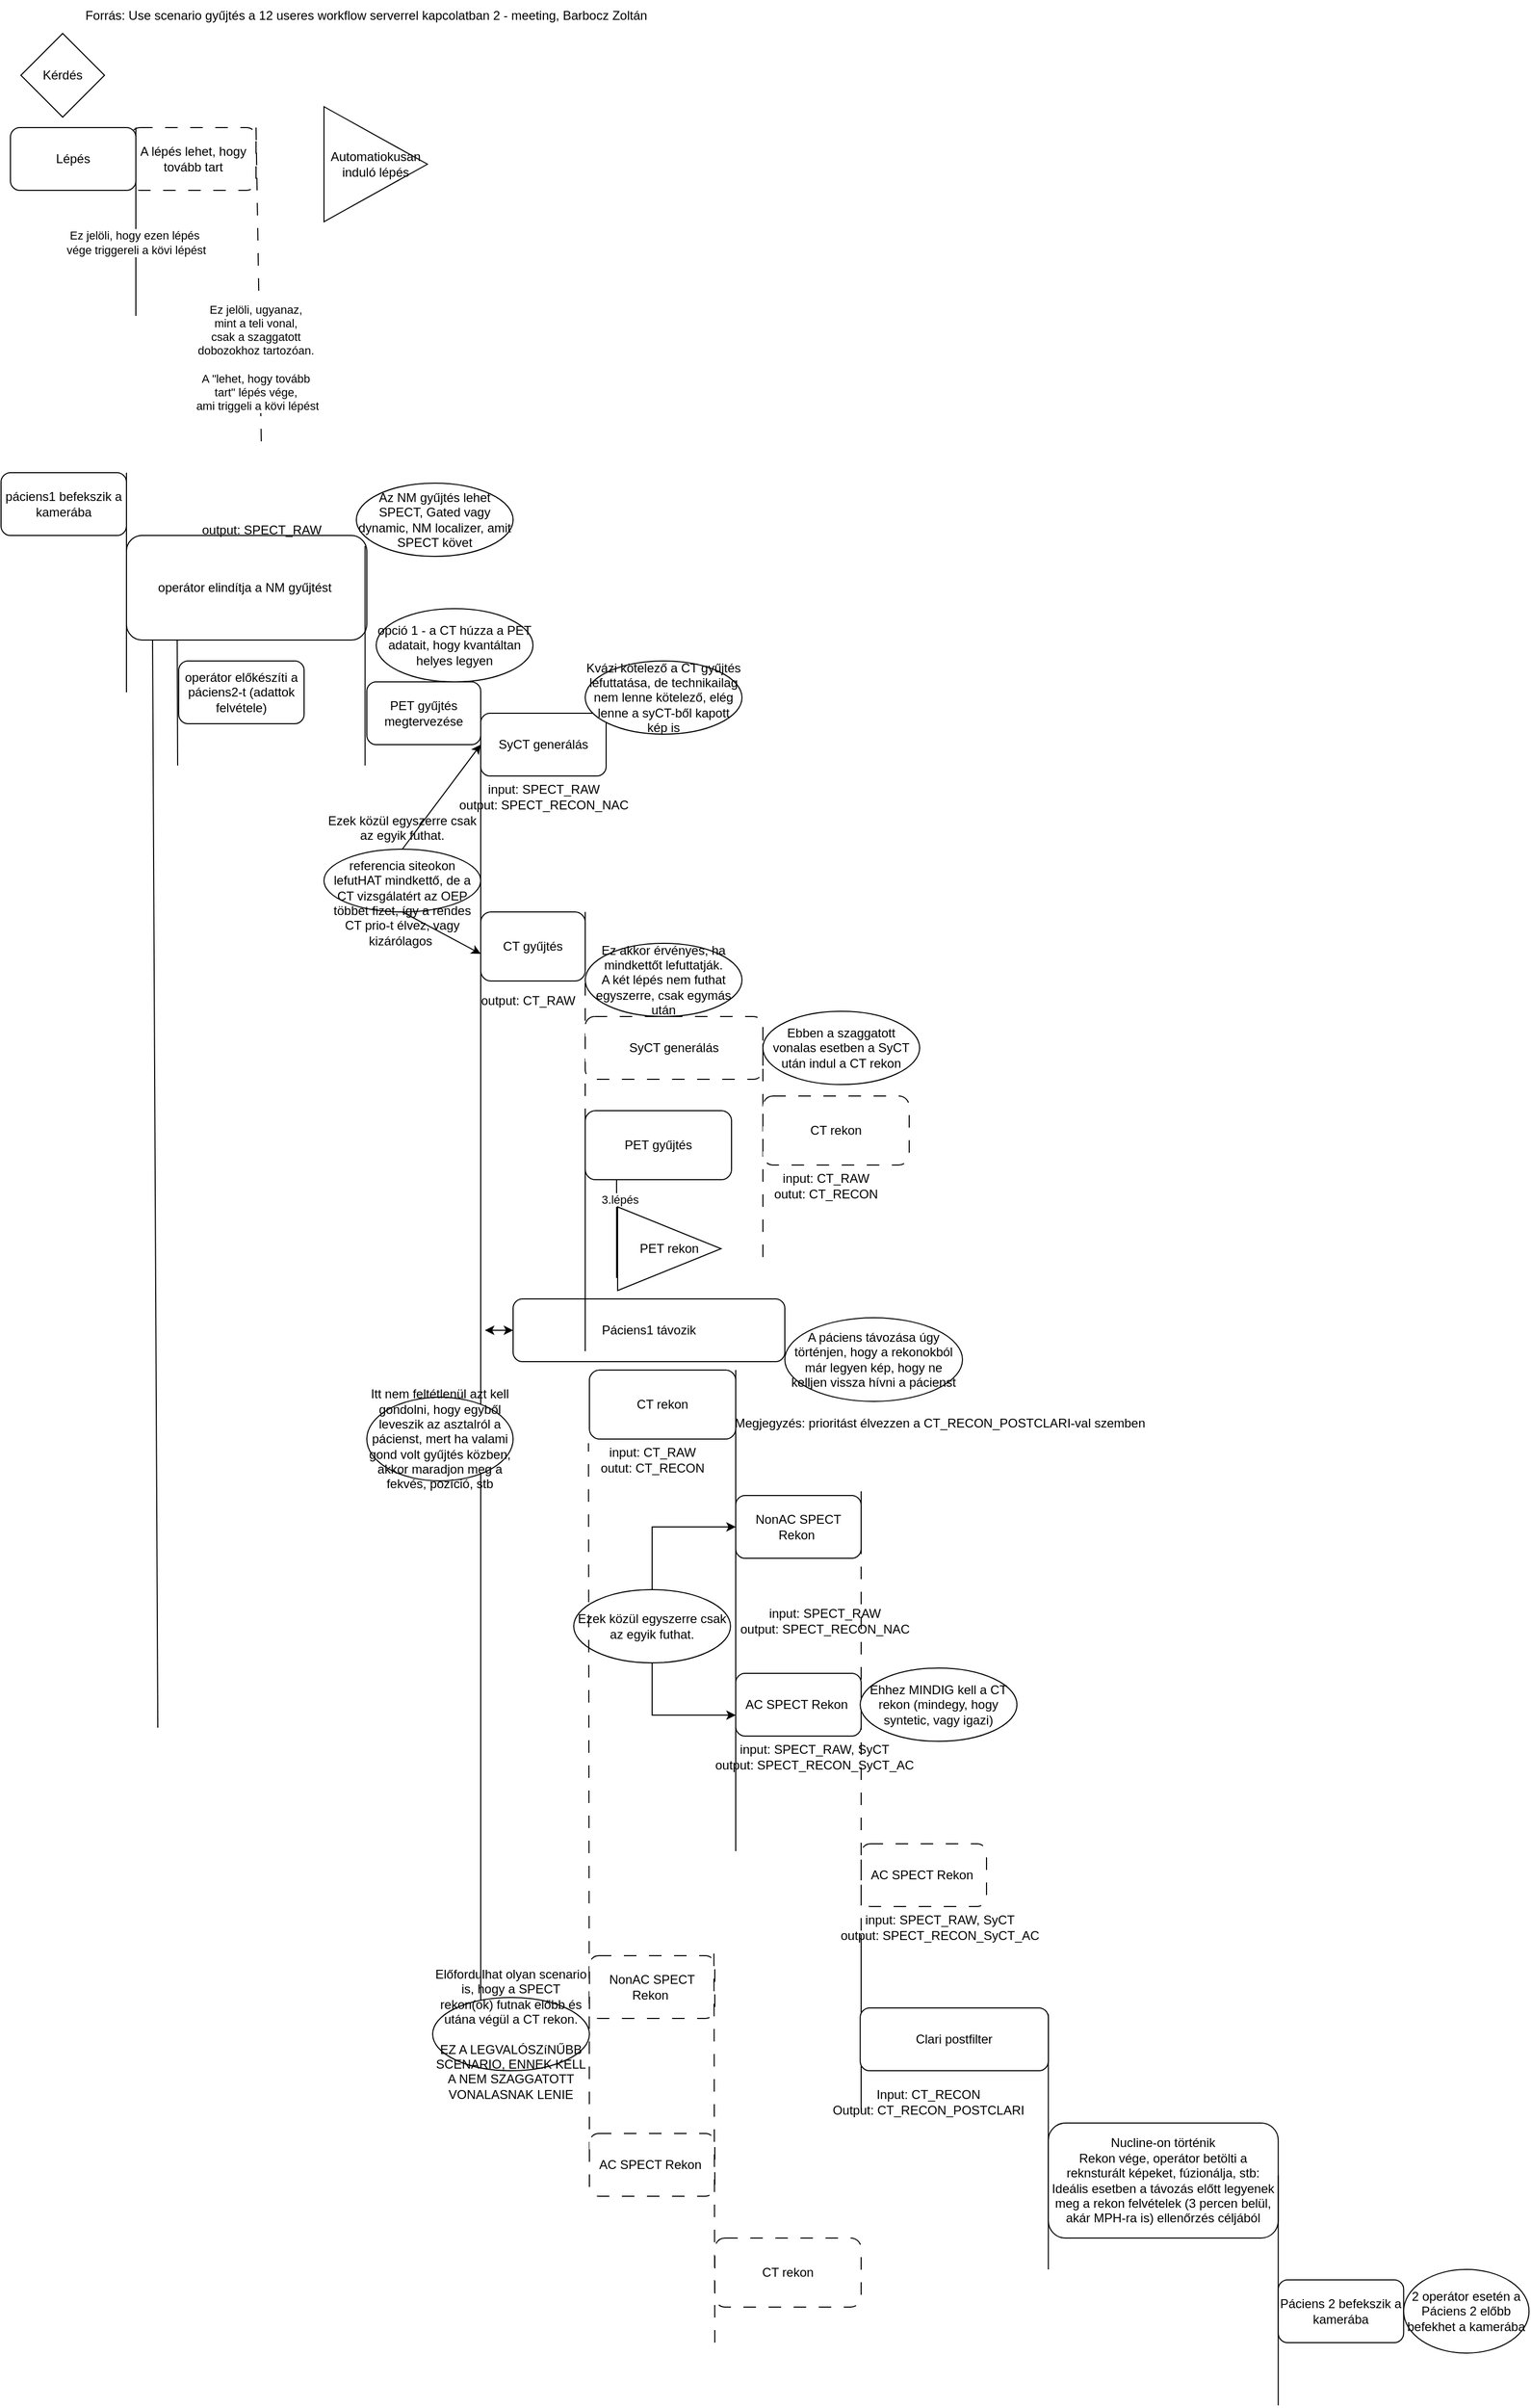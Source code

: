 <mxfile version="24.5.3" type="device">
  <diagram id="C5RBs43oDa-KdzZeNtuy" name="Page-1">
    <mxGraphModel dx="1312" dy="586" grid="1" gridSize="10" guides="1" tooltips="1" connect="1" arrows="1" fold="1" page="1" pageScale="1" pageWidth="827" pageHeight="1169" math="0" shadow="0">
      <root>
        <mxCell id="WIyWlLk6GJQsqaUBKTNV-0" />
        <mxCell id="WIyWlLk6GJQsqaUBKTNV-1" parent="WIyWlLk6GJQsqaUBKTNV-0" />
        <mxCell id="4u8rab5G1xCbnbCbQwhH-65" value="&lt;div&gt;PET gyűjtés megtervezése&lt;/div&gt;" style="rounded=1;whiteSpace=wrap;html=1;" parent="WIyWlLk6GJQsqaUBKTNV-1" vertex="1">
          <mxGeometry x="361" y="670" width="109" height="60" as="geometry" />
        </mxCell>
        <mxCell id="4u8rab5G1xCbnbCbQwhH-0" value="A lépés lehet, hogy tovább tart" style="rounded=1;whiteSpace=wrap;html=1;dashed=1;dashPattern=12 12;" parent="WIyWlLk6GJQsqaUBKTNV-1" vertex="1">
          <mxGeometry x="135" y="140" width="120" height="60" as="geometry" />
        </mxCell>
        <mxCell id="4u8rab5G1xCbnbCbQwhH-1" value="Kérdés" style="rhombus;whiteSpace=wrap;html=1;" parent="WIyWlLk6GJQsqaUBKTNV-1" vertex="1">
          <mxGeometry x="30" y="50" width="80" height="80" as="geometry" />
        </mxCell>
        <mxCell id="4u8rab5G1xCbnbCbQwhH-2" value="Lépés" style="rounded=1;whiteSpace=wrap;html=1;" parent="WIyWlLk6GJQsqaUBKTNV-1" vertex="1">
          <mxGeometry x="20" y="140" width="120" height="60" as="geometry" />
        </mxCell>
        <mxCell id="4u8rab5G1xCbnbCbQwhH-3" value="" style="endArrow=none;html=1;rounded=0;entryX=1;entryY=0;entryDx=0;entryDy=0;" parent="WIyWlLk6GJQsqaUBKTNV-1" target="4u8rab5G1xCbnbCbQwhH-2" edge="1">
          <mxGeometry width="50" height="50" relative="1" as="geometry">
            <mxPoint x="140" y="320" as="sourcePoint" />
            <mxPoint x="140" y="250" as="targetPoint" />
          </mxGeometry>
        </mxCell>
        <mxCell id="4u8rab5G1xCbnbCbQwhH-4" value="Ez jelöli, hogy ezen lépés&amp;nbsp;&lt;div&gt;vége triggereli a kövi lépést&lt;/div&gt;" style="edgeLabel;html=1;align=center;verticalAlign=middle;resizable=0;points=[];" parent="4u8rab5G1xCbnbCbQwhH-3" vertex="1" connectable="0">
          <mxGeometry y="-3" relative="1" as="geometry">
            <mxPoint x="-3" y="20" as="offset" />
          </mxGeometry>
        </mxCell>
        <mxCell id="4u8rab5G1xCbnbCbQwhH-5" value="" style="endArrow=none;html=1;rounded=0;dashed=1;dashPattern=12 12;" parent="WIyWlLk6GJQsqaUBKTNV-1" edge="1">
          <mxGeometry width="50" height="50" relative="1" as="geometry">
            <mxPoint x="260" y="440" as="sourcePoint" />
            <mxPoint x="255" y="140" as="targetPoint" />
          </mxGeometry>
        </mxCell>
        <mxCell id="4u8rab5G1xCbnbCbQwhH-6" value="Ez jelöli, ugyanaz,&amp;nbsp;&lt;div&gt;mint a teli vonal,&amp;nbsp;&lt;div&gt;csak a szaggatott&amp;nbsp;&lt;/div&gt;&lt;div&gt;dobozokhoz tartozóan.&amp;nbsp;&lt;/div&gt;&lt;div&gt;&lt;br&gt;&lt;/div&gt;&lt;div&gt;A &quot;lehet, hogy tovább&amp;nbsp;&lt;/div&gt;&lt;div&gt;tart&quot; lépés vége,&amp;nbsp;&lt;/div&gt;&lt;div&gt;ami triggeli a kövi lépést&lt;/div&gt;&lt;/div&gt;" style="edgeLabel;html=1;align=center;verticalAlign=middle;resizable=0;points=[];" parent="4u8rab5G1xCbnbCbQwhH-5" vertex="1" connectable="0">
          <mxGeometry y="-3" relative="1" as="geometry">
            <mxPoint x="-5" y="70" as="offset" />
          </mxGeometry>
        </mxCell>
        <mxCell id="4u8rab5G1xCbnbCbQwhH-7" value="Forrás:&amp;nbsp;Use scenario gyűjtés a 12 useres workflow serverrel kapcolatban 2 - meeting, Barbocz Zoltán" style="text;html=1;align=center;verticalAlign=middle;resizable=0;points=[];autosize=1;strokeColor=none;fillColor=none;" parent="WIyWlLk6GJQsqaUBKTNV-1" vertex="1">
          <mxGeometry x="80" y="18" width="560" height="30" as="geometry" />
        </mxCell>
        <mxCell id="4u8rab5G1xCbnbCbQwhH-8" value="páciens1 befekszik a kamerába" style="rounded=1;whiteSpace=wrap;html=1;" parent="WIyWlLk6GJQsqaUBKTNV-1" vertex="1">
          <mxGeometry x="11" y="470" width="120" height="60" as="geometry" />
        </mxCell>
        <mxCell id="4u8rab5G1xCbnbCbQwhH-9" value="" style="endArrow=none;html=1;rounded=0;entryX=1;entryY=0;entryDx=0;entryDy=0;" parent="WIyWlLk6GJQsqaUBKTNV-1" target="4u8rab5G1xCbnbCbQwhH-8" edge="1">
          <mxGeometry width="50" height="50" relative="1" as="geometry">
            <mxPoint x="131" y="680" as="sourcePoint" />
            <mxPoint x="401" y="640" as="targetPoint" />
          </mxGeometry>
        </mxCell>
        <mxCell id="4u8rab5G1xCbnbCbQwhH-10" value="&lt;div&gt;operátor elindítja a&amp;nbsp;NM &lt;span style=&quot;background-color: initial;&quot;&gt;gyűjtést&amp;nbsp;&lt;/span&gt;&lt;/div&gt;" style="rounded=1;whiteSpace=wrap;html=1;" parent="WIyWlLk6GJQsqaUBKTNV-1" vertex="1">
          <mxGeometry x="131" y="530" width="230" height="100" as="geometry" />
        </mxCell>
        <mxCell id="4u8rab5G1xCbnbCbQwhH-11" value="&lt;div&gt;operátor előkészíti a páciens2-t (adattok felvétele)&lt;/div&gt;" style="rounded=1;whiteSpace=wrap;html=1;" parent="WIyWlLk6GJQsqaUBKTNV-1" vertex="1">
          <mxGeometry x="181" y="650" width="120" height="60" as="geometry" />
        </mxCell>
        <mxCell id="4u8rab5G1xCbnbCbQwhH-12" value="" style="endArrow=none;html=1;rounded=0;" parent="WIyWlLk6GJQsqaUBKTNV-1" edge="1">
          <mxGeometry width="50" height="50" relative="1" as="geometry">
            <mxPoint x="180" y="750" as="sourcePoint" />
            <mxPoint x="179.57" y="630" as="targetPoint" />
          </mxGeometry>
        </mxCell>
        <mxCell id="4u8rab5G1xCbnbCbQwhH-13" style="edgeStyle=orthogonalEdgeStyle;rounded=0;orthogonalLoop=1;jettySize=auto;html=1;exitX=0;exitY=0.5;exitDx=0;exitDy=0;startArrow=classic;startFill=1;" parent="WIyWlLk6GJQsqaUBKTNV-1" source="4u8rab5G1xCbnbCbQwhH-14" edge="1">
          <mxGeometry relative="1" as="geometry">
            <mxPoint x="474.0" y="1290.286" as="targetPoint" />
          </mxGeometry>
        </mxCell>
        <mxCell id="4u8rab5G1xCbnbCbQwhH-14" value="Páciens1 távozik" style="rounded=1;whiteSpace=wrap;html=1;" parent="WIyWlLk6GJQsqaUBKTNV-1" vertex="1">
          <mxGeometry x="501" y="1260" width="260" height="60" as="geometry" />
        </mxCell>
        <mxCell id="4u8rab5G1xCbnbCbQwhH-15" value="NonAC SPECT Rekon&amp;nbsp;" style="rounded=1;whiteSpace=wrap;html=1;" parent="WIyWlLk6GJQsqaUBKTNV-1" vertex="1">
          <mxGeometry x="714" y="1448" width="120" height="60" as="geometry" />
        </mxCell>
        <mxCell id="4u8rab5G1xCbnbCbQwhH-16" value="" style="endArrow=none;html=1;rounded=0;entryX=1;entryY=0;entryDx=0;entryDy=0;" parent="WIyWlLk6GJQsqaUBKTNV-1" edge="1">
          <mxGeometry width="50" height="50" relative="1" as="geometry">
            <mxPoint x="1013.13" y="2188" as="sourcePoint" />
            <mxPoint x="1013.13" y="1944" as="targetPoint" />
          </mxGeometry>
        </mxCell>
        <mxCell id="4u8rab5G1xCbnbCbQwhH-17" value="&lt;div&gt;Nucline-on történik&lt;/div&gt;Rekon vége, operátor betölti a reknsturált képeket, fúzionálja, stb: Ideális esetben a távozás előtt legyenek meg a rekon felvételek (3 percen belül, akár MPH-ra is) ellenőrzés céljából" style="rounded=1;whiteSpace=wrap;html=1;" parent="WIyWlLk6GJQsqaUBKTNV-1" vertex="1">
          <mxGeometry x="1013.13" y="2048" width="220" height="110" as="geometry" />
        </mxCell>
        <mxCell id="4u8rab5G1xCbnbCbQwhH-18" value="" style="endArrow=none;html=1;rounded=0;entryX=1;entryY=0;entryDx=0;entryDy=0;" parent="WIyWlLk6GJQsqaUBKTNV-1" edge="1">
          <mxGeometry width="50" height="50" relative="1" as="geometry">
            <mxPoint x="1233.13" y="2318" as="sourcePoint" />
            <mxPoint x="1233.13" y="2098" as="targetPoint" />
          </mxGeometry>
        </mxCell>
        <mxCell id="4u8rab5G1xCbnbCbQwhH-19" value="&lt;div&gt;Páciens 2 befekszik a kamerába&lt;/div&gt;" style="rounded=1;whiteSpace=wrap;html=1;" parent="WIyWlLk6GJQsqaUBKTNV-1" vertex="1">
          <mxGeometry x="1233.13" y="2198" width="120" height="60" as="geometry" />
        </mxCell>
        <mxCell id="4u8rab5G1xCbnbCbQwhH-20" value="output: SPECT_RAW" style="text;html=1;align=center;verticalAlign=middle;resizable=0;points=[];autosize=1;strokeColor=none;fillColor=none;" parent="WIyWlLk6GJQsqaUBKTNV-1" vertex="1">
          <mxGeometry x="190" y="510" width="140" height="30" as="geometry" />
        </mxCell>
        <mxCell id="4u8rab5G1xCbnbCbQwhH-21" value="&lt;div&gt;&lt;div&gt;input: SPECT_RAW&lt;/div&gt;&lt;div&gt;output: SPECT_RECON_NAC&lt;/div&gt;&lt;/div&gt;" style="text;html=1;align=center;verticalAlign=middle;resizable=0;points=[];autosize=1;strokeColor=none;fillColor=none;" parent="WIyWlLk6GJQsqaUBKTNV-1" vertex="1">
          <mxGeometry x="704" y="1548" width="190" height="40" as="geometry" />
        </mxCell>
        <mxCell id="4u8rab5G1xCbnbCbQwhH-22" value="CT gyűjtés" style="rounded=1;whiteSpace=wrap;html=1;" parent="WIyWlLk6GJQsqaUBKTNV-1" vertex="1">
          <mxGeometry x="470" y="890" width="100" height="66" as="geometry" />
        </mxCell>
        <mxCell id="4u8rab5G1xCbnbCbQwhH-23" value="&lt;div&gt;output: CT_RAW&lt;/div&gt;" style="text;html=1;align=center;verticalAlign=middle;resizable=0;points=[];autosize=1;strokeColor=none;fillColor=none;" parent="WIyWlLk6GJQsqaUBKTNV-1" vertex="1">
          <mxGeometry x="460" y="960" width="110" height="30" as="geometry" />
        </mxCell>
        <mxCell id="4u8rab5G1xCbnbCbQwhH-24" value="" style="endArrow=none;html=1;rounded=0;entryX=1;entryY=0;entryDx=0;entryDy=0;" parent="WIyWlLk6GJQsqaUBKTNV-1" edge="1">
          <mxGeometry width="50" height="50" relative="1" as="geometry">
            <mxPoint x="570" y="1310" as="sourcePoint" />
            <mxPoint x="570" y="1090" as="targetPoint" />
          </mxGeometry>
        </mxCell>
        <mxCell id="4u8rab5G1xCbnbCbQwhH-25" value="CT rekon" style="rounded=1;whiteSpace=wrap;html=1;" parent="WIyWlLk6GJQsqaUBKTNV-1" vertex="1">
          <mxGeometry x="574" y="1328" width="140" height="66" as="geometry" />
        </mxCell>
        <mxCell id="4u8rab5G1xCbnbCbQwhH-26" value="&lt;div&gt;input: CT_RAW&lt;/div&gt;&lt;div&gt;outut: CT_RECON&lt;/div&gt;" style="text;html=1;align=center;verticalAlign=middle;resizable=0;points=[];autosize=1;strokeColor=none;fillColor=none;" parent="WIyWlLk6GJQsqaUBKTNV-1" vertex="1">
          <mxGeometry x="574" y="1394" width="120" height="40" as="geometry" />
        </mxCell>
        <mxCell id="4u8rab5G1xCbnbCbQwhH-27" value="" style="endArrow=none;html=1;rounded=0;entryX=1;entryY=0;entryDx=0;entryDy=0;" parent="WIyWlLk6GJQsqaUBKTNV-1" edge="1">
          <mxGeometry width="50" height="50" relative="1" as="geometry">
            <mxPoint x="834" y="2038" as="sourcePoint" />
            <mxPoint x="834" y="1868" as="targetPoint" />
          </mxGeometry>
        </mxCell>
        <mxCell id="4u8rab5G1xCbnbCbQwhH-28" value="&lt;div&gt;Clari postfilter&lt;/div&gt;" style="rounded=1;whiteSpace=wrap;html=1;" parent="WIyWlLk6GJQsqaUBKTNV-1" vertex="1">
          <mxGeometry x="833.13" y="1938" width="180" height="60" as="geometry" />
        </mxCell>
        <mxCell id="4u8rab5G1xCbnbCbQwhH-29" value="&lt;div&gt;Input: CT_RECON&lt;/div&gt;&lt;div&gt;Output: CT_RECON_POSTCLARI&lt;/div&gt;" style="text;html=1;align=center;verticalAlign=middle;resizable=0;points=[];autosize=1;strokeColor=none;fillColor=none;" parent="WIyWlLk6GJQsqaUBKTNV-1" vertex="1">
          <mxGeometry x="793.13" y="2008" width="210" height="40" as="geometry" />
        </mxCell>
        <mxCell id="4u8rab5G1xCbnbCbQwhH-30" value="" style="endArrow=none;html=1;rounded=0;entryX=1;entryY=0.25;entryDx=0;entryDy=0;" parent="WIyWlLk6GJQsqaUBKTNV-1" target="4u8rab5G1xCbnbCbQwhH-65" edge="1">
          <mxGeometry width="50" height="50" relative="1" as="geometry">
            <mxPoint x="470" y="1936.667" as="sourcePoint" />
            <mxPoint x="469" y="540" as="targetPoint" />
          </mxGeometry>
        </mxCell>
        <mxCell id="4u8rab5G1xCbnbCbQwhH-31" value="SyCT generálás" style="rounded=1;whiteSpace=wrap;html=1;" parent="WIyWlLk6GJQsqaUBKTNV-1" vertex="1">
          <mxGeometry x="470" y="700" width="120" height="60" as="geometry" />
        </mxCell>
        <mxCell id="4u8rab5G1xCbnbCbQwhH-32" value="&lt;div&gt;input: SPECT_RAW&lt;/div&gt;&lt;div&gt;output: SPECT_RECON_NAC&lt;/div&gt;" style="text;html=1;align=center;verticalAlign=middle;resizable=0;points=[];autosize=1;strokeColor=none;fillColor=none;" parent="WIyWlLk6GJQsqaUBKTNV-1" vertex="1">
          <mxGeometry x="435" y="760" width="190" height="40" as="geometry" />
        </mxCell>
        <mxCell id="4u8rab5G1xCbnbCbQwhH-33" value="AC SPECT Rekon&amp;nbsp;" style="rounded=1;whiteSpace=wrap;html=1;" parent="WIyWlLk6GJQsqaUBKTNV-1" vertex="1">
          <mxGeometry x="714" y="1618" width="120" height="60" as="geometry" />
        </mxCell>
        <mxCell id="4u8rab5G1xCbnbCbQwhH-34" value="&lt;div&gt;&lt;div&gt;input: SPECT_RAW, SyCT&lt;/div&gt;&lt;div&gt;output: SPECT_RECON_SyCT_AC&lt;/div&gt;&lt;/div&gt;" style="text;html=1;align=center;verticalAlign=middle;resizable=0;points=[];autosize=1;strokeColor=none;fillColor=none;" parent="WIyWlLk6GJQsqaUBKTNV-1" vertex="1">
          <mxGeometry x="684" y="1678" width="210" height="40" as="geometry" />
        </mxCell>
        <mxCell id="4u8rab5G1xCbnbCbQwhH-35" value="" style="endArrow=none;html=1;rounded=0;" parent="WIyWlLk6GJQsqaUBKTNV-1" edge="1">
          <mxGeometry width="50" height="50" relative="1" as="geometry">
            <mxPoint x="161" y="1670" as="sourcePoint" />
            <mxPoint x="156" y="630" as="targetPoint" />
          </mxGeometry>
        </mxCell>
        <mxCell id="4u8rab5G1xCbnbCbQwhH-36" value="Kvázi kötelező a CT gyűjtés lefuttatása, de technikailag nem lenne kötelező, elég lenne a syCT-ből kapott kép is" style="ellipse;whiteSpace=wrap;html=1;" parent="WIyWlLk6GJQsqaUBKTNV-1" vertex="1">
          <mxGeometry x="570" y="650" width="150" height="70" as="geometry" />
        </mxCell>
        <mxCell id="4u8rab5G1xCbnbCbQwhH-37" value="Ezek közül egyszerre csak az egyik futhat.&lt;div&gt;&lt;br&gt;&lt;div&gt;referencia siteokon lefutHAT mindkettő, de a CT vizsgálatért az OEP többet fizet, így a rendes CT prio-t élvez, vagy kizárólagos&amp;nbsp;&lt;/div&gt;&lt;/div&gt;" style="ellipse;whiteSpace=wrap;html=1;" parent="WIyWlLk6GJQsqaUBKTNV-1" vertex="1">
          <mxGeometry x="320" y="830" width="150" height="60" as="geometry" />
        </mxCell>
        <mxCell id="4u8rab5G1xCbnbCbQwhH-38" value="" style="edgeStyle=none;orthogonalLoop=1;jettySize=auto;html=1;rounded=0;exitX=0.5;exitY=0;exitDx=0;exitDy=0;entryX=0;entryY=0.5;entryDx=0;entryDy=0;" parent="WIyWlLk6GJQsqaUBKTNV-1" source="4u8rab5G1xCbnbCbQwhH-37" target="4u8rab5G1xCbnbCbQwhH-31" edge="1">
          <mxGeometry width="100" relative="1" as="geometry">
            <mxPoint x="330" y="800" as="sourcePoint" />
            <mxPoint x="430" y="800" as="targetPoint" />
            <Array as="points" />
          </mxGeometry>
        </mxCell>
        <mxCell id="4u8rab5G1xCbnbCbQwhH-39" value="" style="edgeStyle=none;orthogonalLoop=1;jettySize=auto;html=1;rounded=0;exitX=0.5;exitY=1;exitDx=0;exitDy=0;" parent="WIyWlLk6GJQsqaUBKTNV-1" source="4u8rab5G1xCbnbCbQwhH-37" edge="1">
          <mxGeometry width="100" relative="1" as="geometry">
            <mxPoint x="320" y="950" as="sourcePoint" />
            <mxPoint x="470" y="930" as="targetPoint" />
            <Array as="points" />
          </mxGeometry>
        </mxCell>
        <mxCell id="4u8rab5G1xCbnbCbQwhH-40" value="" style="endArrow=none;html=1;rounded=0;dashed=1;dashPattern=12 12;" parent="WIyWlLk6GJQsqaUBKTNV-1" edge="1">
          <mxGeometry width="50" height="50" relative="1" as="geometry">
            <mxPoint x="570" y="1090" as="sourcePoint" />
            <mxPoint x="570" y="890" as="targetPoint" />
          </mxGeometry>
        </mxCell>
        <mxCell id="4u8rab5G1xCbnbCbQwhH-41" value="SyCT generálás" style="rounded=1;whiteSpace=wrap;html=1;dashed=1;dashPattern=12 12;" parent="WIyWlLk6GJQsqaUBKTNV-1" vertex="1">
          <mxGeometry x="570" y="990" width="170" height="60" as="geometry" />
        </mxCell>
        <mxCell id="4u8rab5G1xCbnbCbQwhH-42" value="Ez akkor érvényes, ha mindkettőt lefuttatják.&lt;div&gt;A két lépés nem futhat egyszerre, csak egymás után&lt;/div&gt;" style="ellipse;whiteSpace=wrap;html=1;" parent="WIyWlLk6GJQsqaUBKTNV-1" vertex="1">
          <mxGeometry x="570" y="920" width="150" height="70" as="geometry" />
        </mxCell>
        <mxCell id="4u8rab5G1xCbnbCbQwhH-43" value="" style="endArrow=none;html=1;rounded=0;entryX=1;entryY=0;entryDx=0;entryDy=0;dashed=1;dashPattern=12 12;" parent="WIyWlLk6GJQsqaUBKTNV-1" edge="1">
          <mxGeometry width="50" height="50" relative="1" as="geometry">
            <mxPoint x="740" y="1220" as="sourcePoint" />
            <mxPoint x="740" y="1000" as="targetPoint" />
          </mxGeometry>
        </mxCell>
        <mxCell id="4u8rab5G1xCbnbCbQwhH-44" value="CT rekon" style="rounded=1;whiteSpace=wrap;html=1;dashed=1;dashPattern=12 12;" parent="WIyWlLk6GJQsqaUBKTNV-1" vertex="1">
          <mxGeometry x="740" y="1066" width="140" height="66" as="geometry" />
        </mxCell>
        <mxCell id="4u8rab5G1xCbnbCbQwhH-45" value="&lt;div&gt;input: CT_RAW&lt;/div&gt;&lt;div&gt;outut: CT_RECON&lt;/div&gt;" style="text;html=1;align=center;verticalAlign=middle;resizable=0;points=[];autosize=1;strokeColor=none;fillColor=none;" parent="WIyWlLk6GJQsqaUBKTNV-1" vertex="1">
          <mxGeometry x="740" y="1132" width="120" height="40" as="geometry" />
        </mxCell>
        <mxCell id="4u8rab5G1xCbnbCbQwhH-46" value="Ebben a szaggatott vonalas esetben a SyCT után indul a CT rekon" style="ellipse;whiteSpace=wrap;html=1;" parent="WIyWlLk6GJQsqaUBKTNV-1" vertex="1">
          <mxGeometry x="740" y="985" width="150" height="70" as="geometry" />
        </mxCell>
        <mxCell id="4u8rab5G1xCbnbCbQwhH-47" value="" style="endArrow=none;html=1;rounded=0;entryX=1;entryY=0;entryDx=0;entryDy=0;" parent="WIyWlLk6GJQsqaUBKTNV-1" edge="1">
          <mxGeometry width="50" height="50" relative="1" as="geometry">
            <mxPoint x="714" y="1788" as="sourcePoint" />
            <mxPoint x="714" y="1328" as="targetPoint" />
          </mxGeometry>
        </mxCell>
        <mxCell id="4u8rab5G1xCbnbCbQwhH-48" style="edgeStyle=orthogonalEdgeStyle;rounded=0;orthogonalLoop=1;jettySize=auto;html=1;" parent="WIyWlLk6GJQsqaUBKTNV-1" source="4u8rab5G1xCbnbCbQwhH-50" edge="1">
          <mxGeometry relative="1" as="geometry">
            <mxPoint x="714" y="1478" as="targetPoint" />
            <Array as="points">
              <mxPoint x="634" y="1478" />
            </Array>
          </mxGeometry>
        </mxCell>
        <mxCell id="4u8rab5G1xCbnbCbQwhH-49" style="edgeStyle=orthogonalEdgeStyle;rounded=0;orthogonalLoop=1;jettySize=auto;html=1;" parent="WIyWlLk6GJQsqaUBKTNV-1" source="4u8rab5G1xCbnbCbQwhH-50" edge="1">
          <mxGeometry relative="1" as="geometry">
            <mxPoint x="714" y="1658" as="targetPoint" />
            <Array as="points">
              <mxPoint x="634" y="1658" />
            </Array>
          </mxGeometry>
        </mxCell>
        <mxCell id="4u8rab5G1xCbnbCbQwhH-50" value="Ezek közül egyszerre csak az egyik futhat." style="ellipse;whiteSpace=wrap;html=1;" parent="WIyWlLk6GJQsqaUBKTNV-1" vertex="1">
          <mxGeometry x="559" y="1538" width="150" height="70" as="geometry" />
        </mxCell>
        <mxCell id="4u8rab5G1xCbnbCbQwhH-51" value="AC SPECT Rekon&amp;nbsp;" style="rounded=1;whiteSpace=wrap;html=1;dashed=1;dashPattern=12 12;" parent="WIyWlLk6GJQsqaUBKTNV-1" vertex="1">
          <mxGeometry x="834" y="1781" width="120" height="60" as="geometry" />
        </mxCell>
        <mxCell id="4u8rab5G1xCbnbCbQwhH-52" value="&lt;div&gt;&lt;div&gt;input: SPECT_RAW, SyCT&lt;/div&gt;&lt;div&gt;output: SPECT_RECON_SyCT_AC&lt;/div&gt;&lt;/div&gt;" style="text;html=1;align=center;verticalAlign=middle;resizable=0;points=[];autosize=1;strokeColor=none;fillColor=none;" parent="WIyWlLk6GJQsqaUBKTNV-1" vertex="1">
          <mxGeometry x="804" y="1841" width="210" height="40" as="geometry" />
        </mxCell>
        <mxCell id="4u8rab5G1xCbnbCbQwhH-53" value="" style="endArrow=none;html=1;rounded=0;entryX=1;entryY=0;entryDx=0;entryDy=0;dashed=1;dashPattern=12 12;" parent="WIyWlLk6GJQsqaUBKTNV-1" edge="1">
          <mxGeometry width="50" height="50" relative="1" as="geometry">
            <mxPoint x="834" y="1888" as="sourcePoint" />
            <mxPoint x="834" y="1438" as="targetPoint" />
          </mxGeometry>
        </mxCell>
        <mxCell id="4u8rab5G1xCbnbCbQwhH-54" value="Előfordulhat olyan scenario is, hogy a SPECT rekon(ok) futnak előbb és utána végül a CT rekon.&lt;div&gt;&lt;br&gt;&lt;/div&gt;&lt;div&gt;EZ A LEGVALÓSZíNŰBB SCENARIO, ENNEK KELL A NEM SZAGGATOTT VONALASNAK LENIE&lt;/div&gt;" style="ellipse;whiteSpace=wrap;html=1;" parent="WIyWlLk6GJQsqaUBKTNV-1" vertex="1">
          <mxGeometry x="424" y="1928" width="150" height="70" as="geometry" />
        </mxCell>
        <mxCell id="4u8rab5G1xCbnbCbQwhH-55" value="" style="endArrow=none;html=1;rounded=0;entryX=1;entryY=0;entryDx=0;entryDy=0;dashed=1;dashPattern=12 12;" parent="WIyWlLk6GJQsqaUBKTNV-1" edge="1">
          <mxGeometry width="50" height="50" relative="1" as="geometry">
            <mxPoint x="574" y="2078" as="sourcePoint" />
            <mxPoint x="573.13" y="1398" as="targetPoint" />
          </mxGeometry>
        </mxCell>
        <mxCell id="4u8rab5G1xCbnbCbQwhH-56" value="NonAC SPECT Rekon&amp;nbsp;" style="rounded=1;whiteSpace=wrap;html=1;dashed=1;dashPattern=12 12;" parent="WIyWlLk6GJQsqaUBKTNV-1" vertex="1">
          <mxGeometry x="574" y="1888" width="120" height="60" as="geometry" />
        </mxCell>
        <mxCell id="4u8rab5G1xCbnbCbQwhH-57" value="AC SPECT Rekon&amp;nbsp;" style="rounded=1;whiteSpace=wrap;html=1;dashed=1;dashPattern=12 12;" parent="WIyWlLk6GJQsqaUBKTNV-1" vertex="1">
          <mxGeometry x="574" y="2058" width="120" height="60" as="geometry" />
        </mxCell>
        <mxCell id="4u8rab5G1xCbnbCbQwhH-58" value="" style="endArrow=none;html=1;rounded=0;entryX=1;entryY=0;entryDx=0;entryDy=0;dashed=1;dashPattern=12 12;" parent="WIyWlLk6GJQsqaUBKTNV-1" edge="1">
          <mxGeometry width="50" height="50" relative="1" as="geometry">
            <mxPoint x="694" y="2258" as="sourcePoint" />
            <mxPoint x="693.13" y="1878" as="targetPoint" />
          </mxGeometry>
        </mxCell>
        <mxCell id="4u8rab5G1xCbnbCbQwhH-59" value="CT rekon" style="rounded=1;whiteSpace=wrap;html=1;dashed=1;dashPattern=12 12;" parent="WIyWlLk6GJQsqaUBKTNV-1" vertex="1">
          <mxGeometry x="694" y="2158" width="140" height="66" as="geometry" />
        </mxCell>
        <mxCell id="4u8rab5G1xCbnbCbQwhH-60" value="A páciens távozása úgy történjen, hogy a rekonokból már legyen kép, hogy ne kelljen vissza hívni a pácienst" style="ellipse;whiteSpace=wrap;html=1;" parent="WIyWlLk6GJQsqaUBKTNV-1" vertex="1">
          <mxGeometry x="761" y="1278" width="170" height="80" as="geometry" />
        </mxCell>
        <mxCell id="4u8rab5G1xCbnbCbQwhH-61" value="Itt nem feltétlenül azt kell gondolni, hogy egyből leveszik az asztalról a pácienst, mert ha valami gond volt gyűjtés közben, akkor maradjon meg a fekvés, pozíció, stb" style="ellipse;whiteSpace=wrap;html=1;" parent="WIyWlLk6GJQsqaUBKTNV-1" vertex="1">
          <mxGeometry x="361" y="1354" width="140" height="80" as="geometry" />
        </mxCell>
        <mxCell id="4u8rab5G1xCbnbCbQwhH-62" value="Ehhez MINDIG kell a CT rekon (mindegy, hogy syntetic, vagy igazi)" style="ellipse;whiteSpace=wrap;html=1;" parent="WIyWlLk6GJQsqaUBKTNV-1" vertex="1">
          <mxGeometry x="833.13" y="1613" width="150" height="70" as="geometry" />
        </mxCell>
        <mxCell id="4u8rab5G1xCbnbCbQwhH-63" value="Az NM gyűjtés lehet SPECT, Gated vagy dynamic, NM localizer, amit SPECT követ" style="ellipse;whiteSpace=wrap;html=1;" parent="WIyWlLk6GJQsqaUBKTNV-1" vertex="1">
          <mxGeometry x="351" y="480" width="150" height="70" as="geometry" />
        </mxCell>
        <mxCell id="4u8rab5G1xCbnbCbQwhH-64" value="" style="endArrow=none;html=1;rounded=0;entryX=1;entryY=0;entryDx=0;entryDy=0;" parent="WIyWlLk6GJQsqaUBKTNV-1" edge="1">
          <mxGeometry width="50" height="50" relative="1" as="geometry">
            <mxPoint x="359.33" y="750" as="sourcePoint" />
            <mxPoint x="359.33" y="540" as="targetPoint" />
          </mxGeometry>
        </mxCell>
        <mxCell id="ZG5pXz5VgUuZvuVR2EHA-0" value="opció 1 - a CT húzza a PET adatait, hogy kvantáltan helyes legyen" style="ellipse;whiteSpace=wrap;html=1;" parent="WIyWlLk6GJQsqaUBKTNV-1" vertex="1">
          <mxGeometry x="370" y="600" width="150" height="70" as="geometry" />
        </mxCell>
        <mxCell id="ZG5pXz5VgUuZvuVR2EHA-1" value="PET gyűjtés" style="rounded=1;whiteSpace=wrap;html=1;" parent="WIyWlLk6GJQsqaUBKTNV-1" vertex="1">
          <mxGeometry x="570" y="1080" width="140" height="66" as="geometry" />
        </mxCell>
        <mxCell id="ZG5pXz5VgUuZvuVR2EHA-2" value="" style="endArrow=none;html=1;rounded=0;entryX=1;entryY=0;entryDx=0;entryDy=0;" parent="WIyWlLk6GJQsqaUBKTNV-1" edge="1">
          <mxGeometry width="50" height="50" relative="1" as="geometry">
            <mxPoint x="600" y="1240" as="sourcePoint" />
            <mxPoint x="600" y="1146" as="targetPoint" />
          </mxGeometry>
        </mxCell>
        <mxCell id="ZG5pXz5VgUuZvuVR2EHA-4" value="3.lépés" style="edgeLabel;html=1;align=center;verticalAlign=middle;resizable=0;points=[];" parent="ZG5pXz5VgUuZvuVR2EHA-2" vertex="1" connectable="0">
          <mxGeometry x="0.603" y="-3" relative="1" as="geometry">
            <mxPoint as="offset" />
          </mxGeometry>
        </mxCell>
        <mxCell id="ZG5pXz5VgUuZvuVR2EHA-5" value="PET rekon" style="triangle;whiteSpace=wrap;html=1;" parent="WIyWlLk6GJQsqaUBKTNV-1" vertex="1">
          <mxGeometry x="601" y="1172" width="99" height="80" as="geometry" />
        </mxCell>
        <mxCell id="ZG5pXz5VgUuZvuVR2EHA-7" value="Automatiokusan induló lépés" style="triangle;whiteSpace=wrap;html=1;" parent="WIyWlLk6GJQsqaUBKTNV-1" vertex="1">
          <mxGeometry x="320" y="120" width="99" height="110" as="geometry" />
        </mxCell>
        <mxCell id="4Il9c6ceVNq26_OjT13I-0" value="2 operátor esetén a Páciens 2 előbb befekhet a kamerába" style="ellipse;whiteSpace=wrap;html=1;" vertex="1" parent="WIyWlLk6GJQsqaUBKTNV-1">
          <mxGeometry x="1353.13" y="2188" width="120" height="80" as="geometry" />
        </mxCell>
        <mxCell id="4Il9c6ceVNq26_OjT13I-1" value="Megjegyzés: prioritást élvezzen a CT_RECON_POSTCLARI-val szemben" style="text;html=1;align=center;verticalAlign=middle;resizable=0;points=[];autosize=1;strokeColor=none;fillColor=none;" vertex="1" parent="WIyWlLk6GJQsqaUBKTNV-1">
          <mxGeometry x="699" y="1364" width="420" height="30" as="geometry" />
        </mxCell>
      </root>
    </mxGraphModel>
  </diagram>
</mxfile>
